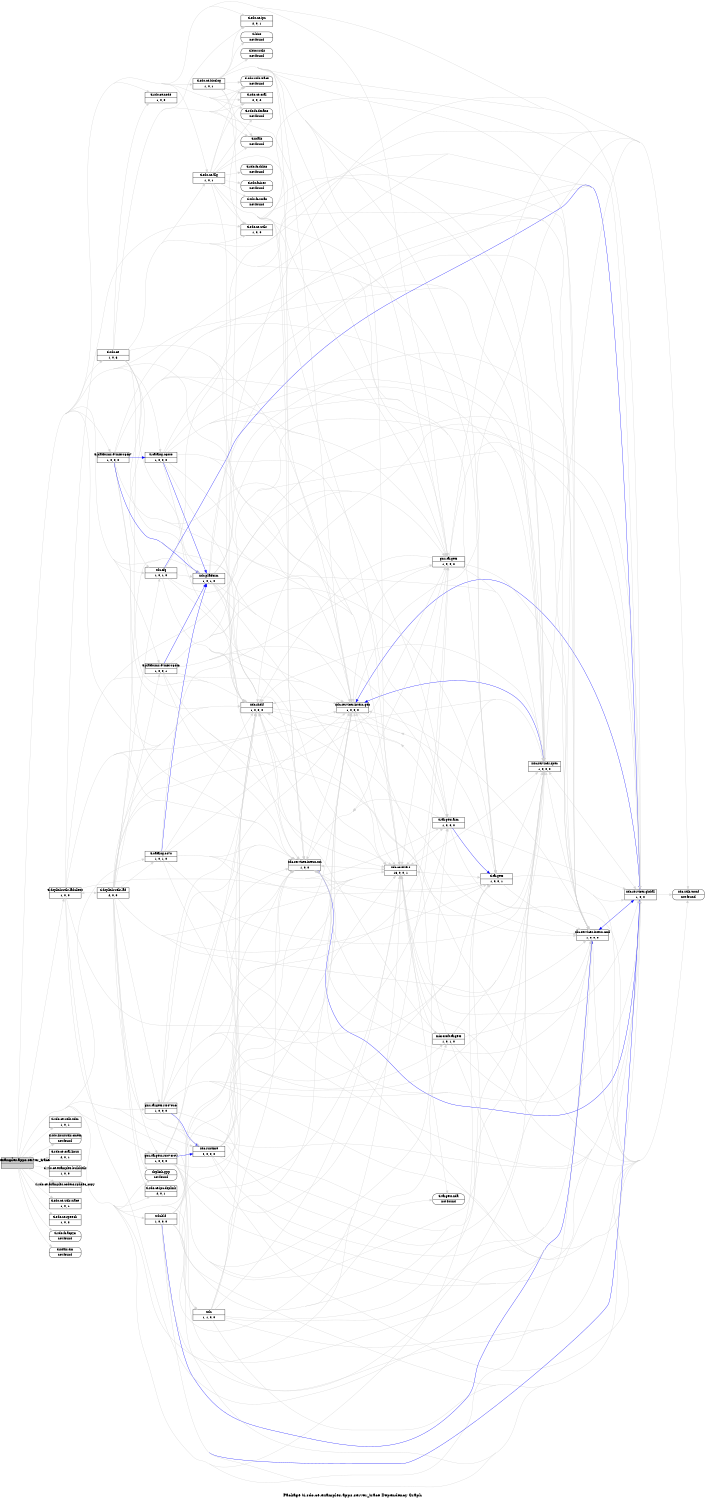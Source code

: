 digraph dependencies {
    label="\nPackage ti.sdo.ce.examples.apps.server_trace Dependency Graph";
    size="7.5,10";
    rankdir=LR;
    ranksep=".75";
    concentrate="true";
    node [fixedsize=true, width=1.5, style=filled, color=black];
    node [font=Helvetica, fontsize=12, fillcolor=lightgrey];
    ti_sdo_ce_examples_apps_server_trace [shape=record,label="ti.sdo.ce.examples.apps.server_trace|", URL="package.rel.xml"];
    node [fontsize=10, fillcolor=white];

    edge [style=solid, color=blue]

    edge [style=solid, color=lightgrey]
    xdc_shelf [shape=record,label="xdc.shelf|1, 0, 0, 0", URL="../../../../../../../../../../../../rtree/install/trees/products/xdcprod-h24/product/Linux/xdc_3_00_06/packages/xdc/shelf/package/package.rel.svg"];
    ti_sdo_ce_examples_apps_server_trace -> xdc_shelf;
    dsplink_gpp [shape=record,label="dsplink.gpp|not found"style=rounded, ];
    ti_sdo_ce_examples_apps_server_trace -> dsplink_gpp;
    ti_sdo_ce_utils_xdm [shape=record,label="ti.sdo.ce.utils.xdm|1, 0, 1", URL="../../../../utils/xdm/package/package.rel.svg"];
    ti_sdo_ce_examples_apps_server_trace -> ti_sdo_ce_utils_xdm;
    gnu_targets_rts470uC [shape=record,label="gnu.targets.rts470uC|1, 0, 0, 0", URL="../../../../../../../../../../../../rtree/install/trees/products/xdcprod-h24/product/Linux/xdc_3_00_06/packages/gnu/targets/rts470uC/package/package.rel.svg"];
    ti_sdo_ce_examples_apps_server_trace -> gnu_targets_rts470uC;
    ti_sdo_ce_bioslog [shape=record,label="ti.sdo.ce.bioslog|1, 0, 1", URL="../../../../bioslog/package/package.rel.svg"];
    ti_sdo_ce_examples_apps_server_trace -> ti_sdo_ce_bioslog;
    xdc_services_intern_xsr [shape=record,label="xdc.services.intern.xsr|1, 0, 0", URL="../../../../../../../../../../../../rtree/install/trees/products/xdcprod-h24/product/Linux/xdc_3_00_06/packages/xdc/services/intern/xsr/package/package.rel.svg"];
    ti_sdo_ce_examples_apps_server_trace -> xdc_services_intern_xsr;
    ti_sdo_ce [shape=record,label="ti.sdo.ce|1, 0, 6", URL="../../../../package/package.rel.svg"];
    ti_sdo_ce_examples_apps_server_trace -> ti_sdo_ce;
    ti_sdo_ce_node [shape=record,label="ti.sdo.ce.node|1, 0, 0", URL="../../../../node/package/package.rel.svg"];
    ti_sdo_ce_examples_apps_server_trace -> ti_sdo_ce_node;
    xdc [shape=record,label="xdc|1, 1, 0, 0", URL="../../../../../../../../../../../../rtree/install/trees/products/xdcprod-h24/product/Linux/xdc_3_00_06/packages/xdc/package/package.rel.svg"];
    ti_sdo_ce_examples_apps_server_trace -> xdc;
    xdc_services_intern_gen [shape=record,label="xdc.services.intern.gen|1, 0, 0, 0", URL="../../../../../../../../../../../../rtree/install/trees/products/xdcprod-h24/product/Linux/xdc_3_00_06/packages/xdc/services/intern/gen/package/package.rel.svg"];
    ti_sdo_ce_examples_apps_server_trace -> xdc_services_intern_gen;
    ti_sdo_linuxutils_cmem [shape=record,label="ti.sdo.linuxutils.cmem|not found"style=rounded, ];
    ti_sdo_ce_examples_apps_server_trace -> ti_sdo_linuxutils_cmem;
    xdc_services_global [shape=record,label="xdc.services.global|1, 0, 0", URL="../../../../../../../../../../../../rtree/install/trees/products/xdcprod-h24/product/Linux/xdc_3_00_06/packages/xdc/services/global/package/package.rel.svg"];
    ti_sdo_ce_examples_apps_server_trace -> xdc_services_global;
    ti_sdo_ce_osal_linux [shape=record,label="ti.sdo.ce.osal.linux|2, 0, 1", URL="../../../../osal/linux/package/package.rel.svg"];
    ti_sdo_ce_examples_apps_server_trace -> ti_sdo_ce_osal_linux;
    ti_sdo_ce_examples_buildutils [shape=record,label="ti.sdo.ce.examples.buildutils|1, 0, 0", URL="../../../buildutils/package/package.rel.svg"];
    ti_sdo_ce_examples_apps_server_trace -> ti_sdo_ce_examples_buildutils;
    xdc_platform [shape=record,label="xdc.platform|1, 0, 1, 0", URL="../../../../../../../../../../../../rtree/install/trees/products/xdcprod-h24/product/Linux/xdc_3_00_06/packages/xdc/platform/package/package.rel.svg"];
    ti_sdo_ce_examples_apps_server_trace -> xdc_platform;
    ti_sdo_ce_ipc [shape=record,label="ti.sdo.ce.ipc|2, 0, 1", URL="../../../../ipc/package/package.rel.svg"];
    ti_sdo_ce_examples_apps_server_trace -> ti_sdo_ce_ipc;
    xdc_runtime [shape=record,label="xdc.runtime|2, 0, 0, 0", URL="../../../../../../../../../../../../rtree/install/trees/products/xdcprod-h24/product/Linux/xdc_3_00_06/packages/xdc/runtime/package/package.rel.svg"];
    ti_sdo_ce_examples_apps_server_trace -> xdc_runtime;
    ti_catalog_c6000 [shape=record,label="ti.catalog.c6000|1, 0, 0, 0", URL="../../../../../../../../../../../../rtree/install/trees/products/xdcprod-h24/product/Linux/xdc_3_00_06/packages/ti/catalog/c6000/package/package.rel.svg"];
    ti_sdo_ce_examples_apps_server_trace -> ti_catalog_c6000;
    xdc_cfg [shape=record,label="xdc.cfg|1, 0, 1, 0", URL="../../../../../../../../../../../../rtree/install/trees/products/xdcprod-h24/product/Linux/xdc_3_00_06/packages/xdc/cfg/package/package.rel.svg"];
    ti_sdo_ce_examples_apps_server_trace -> xdc_cfg;
    ti_sdo_ce_ipc_dsplink [shape=record,label="ti.sdo.ce.ipc.dsplink|2, 0, 1", URL="../../../../ipc/dsplink/package/package.rel.svg"];
    ti_sdo_ce_examples_apps_server_trace -> ti_sdo_ce_ipc_dsplink;
    ti_sdo_ce_alg [shape=record,label="ti.sdo.ce.alg|1, 0, 1", URL="../../../../alg/package/package.rel.svg"];
    ti_sdo_ce_examples_apps_server_trace -> ti_sdo_ce_alg;
    ti_platforms_evmDM6446 [shape=record,label="ti.platforms.evmDM6446|1, 0, 0, 1", URL="../../../../../../../../../../../../rtree/install/trees/products/xdcprod-h24/product/Linux/xdc_3_00_06/packages/ti/platforms/evmDM6446/package/package.rel.svg"];
    ti_sdo_ce_examples_apps_server_trace -> ti_platforms_evmDM6446;
    ti_targets [shape=record,label="ti.targets|1, 0, 0, 1", URL="../../../../../../../../../../../../rtree/install/trees/products/xdcprod-h24/product/Linux/xdc_3_00_06/packages/ti/targets/package/package.rel.svg"];
    ti_sdo_ce_examples_apps_server_trace -> ti_targets;
    xdc_services_intern_cmd [shape=record,label="xdc.services.intern.cmd|1, 0, 0, 0", URL="../../../../../../../../../../../../rtree/install/trees/products/xdcprod-h24/product/Linux/xdc_3_00_06/packages/xdc/services/intern/cmd/package/package.rel.svg"];
    ti_sdo_ce_examples_apps_server_trace -> xdc_services_intern_cmd;
    ti_sdo_ce_examples_codecs_sphdec_copy [shape=record,label="ti.sdo.ce.examples.codecs.sphdec_copy|", URL="../../../codecs/sphdec_copy/package/package.rel.svg"];
    ti_sdo_ce_examples_apps_server_trace -> ti_sdo_ce_examples_codecs_sphdec_copy;
    xdc_bld [shape=record,label="xdc.bld|1, 0, 0, 0", URL="../../../../../../../../../../../../rtree/install/trees/products/xdcprod-h24/product/Linux/xdc_3_00_06/packages/xdc/bld/package/package.rel.svg"];
    ti_sdo_ce_examples_apps_server_trace -> xdc_bld;
    ti_sdo_ce_utils_trace [shape=record,label="ti.sdo.ce.utils.trace|1, 0, 1", URL="../../../../utils/trace/package/package.rel.svg"];
    ti_sdo_ce_examples_apps_server_trace -> ti_sdo_ce_utils_trace;
    ti_sdo_utils_trace [shape=record,label="ti.sdo.utils.trace|not found"style=rounded, ];
    ti_sdo_ce_examples_apps_server_trace -> ti_sdo_utils_trace;
    gnu_targets_rts470MV [shape=record,label="gnu.targets.rts470MV|1, 0, 0, 0", URL="../../../../../../../../../../../../rtree/install/trees/products/xdcprod-h24/product/Linux/xdc_3_00_06/packages/gnu/targets/rts470MV/package/package.rel.svg"];
    ti_sdo_ce_examples_apps_server_trace -> gnu_targets_rts470MV;
    ti_sdo_ce_speech [shape=record,label="ti.sdo.ce.speech|1, 0, 2", URL="../../../../speech/package/package.rel.svg"];
    ti_sdo_ce_examples_apps_server_trace -> ti_sdo_ce_speech;
    gnu_targets [shape=record,label="gnu.targets|1, 0, 0, 2", URL="../../../../../../../../../../../../rtree/install/trees/products/xdcprod-h24/product/Linux/xdc_3_00_06/packages/gnu/targets/package/package.rel.svg"];
    ti_sdo_ce_examples_apps_server_trace -> gnu_targets;
    ti_catalog_c470 [shape=record,label="ti.catalog.c470|1, 0, 1, 0", URL="../../../../../../../../../../../../rtree/install/trees/products/xdcprod-h24/product/Linux/xdc_3_00_06/packages/ti/catalog/c470/package/package.rel.svg"];
    ti_sdo_ce_examples_apps_server_trace -> ti_catalog_c470;
    ti_sdo_ce_osal [shape=record,label="ti.sdo.ce.osal|2, 0, 2", URL="../../../../osal/package/package.rel.svg"];
    ti_sdo_ce_examples_apps_server_trace -> ti_sdo_ce_osal;
    xdc_services_spec [shape=record,label="xdc.services.spec|1, 0, 0, 0", URL="../../../../../../../../../../../../rtree/install/trees/products/xdcprod-h24/product/Linux/xdc_3_00_06/packages/xdc/services/spec/package/package.rel.svg"];
    ti_sdo_ce_examples_apps_server_trace -> xdc_services_spec;
    xdc_corevers [shape=record,label="xdc.corevers|16, 0, 0, 1", URL="../../../../../../../../../../../../rtree/install/trees/products/xdcprod-h24/product/Linux/xdc_3_00_06/packages/xdc/corevers/package/package.rel.svg"];
    ti_sdo_ce_examples_apps_server_trace -> xdc_corevers;
    ti_sdo_fc_acpy3 [shape=record,label="ti.sdo.fc.acpy3|not found"style=rounded, ];
    ti_sdo_ce_examples_apps_server_trace -> ti_sdo_fc_acpy3;
    ti_dsplink_utils_ladclient [shape=record,label="ti.dsplink.utils.ladclient|1, 0, 0", URL="../../../../../../dsplink/utils/ladclient/package/package.rel.svg"];
    ti_sdo_ce_examples_apps_server_trace -> ti_dsplink_utils_ladclient;
    ti_xdais_dm [shape=record,label="ti.xdais.dm|not found"style=rounded, ];
    ti_sdo_ce_examples_apps_server_trace -> ti_xdais_dm;
    ti_sdo_fc_dman3 [shape=record,label="ti.sdo.fc.dman3|not found"style=rounded, ];
    ti_sdo_ce_examples_apps_server_trace -> ti_sdo_fc_dman3;
    ti_xdais [shape=record,label="ti.xdais|not found"style=rounded, ];
    ti_sdo_ce_examples_apps_server_trace -> ti_xdais;
    ti_platforms_evmDM6467 [shape=record,label="ti.platforms.evmDM6467|1, 0, 0, 0", URL="../../../../../../../../../../../../rtree/install/trees/products/xdcprod-h24/product/Linux/xdc_3_00_06/packages/ti/platforms/evmDM6467/package/package.rel.svg"];
    ti_sdo_ce_examples_apps_server_trace -> ti_platforms_evmDM6467;

    edge [style=solid, color=blue]
    ti_platforms_evmDM6467 -> ti_catalog_c6000;
    ti_platforms_evmDM6467 -> xdc_platform;

    edge [style=solid, color=lightgrey]
    ti_targets_arm [shape=record,label="ti.targets.arm|1, 0, 0, 0", URL="../../../../../../../../../../../../rtree/install/trees/products/xdcprod-h24/product/Linux/xdc_3_00_06/packages/ti/targets/arm/package/package.rel.svg"];
    ti_platforms_evmDM6467 -> ti_targets_arm;
    ti_platforms_evmDM6467 -> xdc_shelf;
    ti_platforms_evmDM6467 -> xdc_services_intern_cmd;
    ti_platforms_evmDM6467 -> xdc_services_intern_xsr;
    ti_platforms_evmDM6467 -> xdc_services_global;
    ti_platforms_evmDM6467 -> xdc_services_spec;
    ti_platforms_evmDM6467 -> xdc_platform;
    ti_platforms_evmDM6467 -> xdc_services_intern_gen;
    ti_platforms_evmDM6467 -> ti_catalog_c6000;
    ti_platforms_evmDM6467 -> ti_targets;
    ti_platforms_evmDM6467 -> xdc_corevers;
    ti_platforms_evmDM6467 -> gnu_targets;

    edge [style=solid, color=blue]
    ti_targets_arm -> ti_targets;

    edge [style=solid, color=lightgrey]
    ti_targets_arm -> xdc_services_intern_gen;
    ti_targets_arm -> xdc_services_global;
    ti_targets_arm -> ti_targets;
    ti_targets_arm -> xdc_shelf;
    xdc_utils_tconf [shape=record,label="xdc.utils.tconf|not found"style=rounded, ];
    ti_targets_arm -> xdc_utils_tconf;
    ti_targets_arm -> xdc_services_intern_cmd;
    ti_targets_arm -> xdc_services_intern_xsr;
    ti_targets_arm -> xdc_corevers;
    ti_targets_arm -> xdc_services_spec;

    edge [style=solid, color=blue]

    edge [style=solid, color=lightgrey]

    edge [style=solid, color=blue]

    edge [style=solid, color=lightgrey]

    edge [style=solid, color=blue]

    edge [style=solid, color=lightgrey]

    edge [style=solid, color=blue]

    edge [style=solid, color=lightgrey]

    edge [style=solid, color=blue]

    edge [style=solid, color=lightgrey]
    ti_dsplink_utils_ladclient -> ti_targets;
    ti_dsplink_utils_ladclient -> xdc_services_intern_cmd;
    ti_dsplink_utils_ladclient -> gnu_targets;
    ti_sdo_ce_utils [shape=record,label="ti.sdo.ce.utils|1, 0, 0", URL="../../../../utils/package/package.rel.svg"];
    ti_dsplink_utils_ladclient -> ti_sdo_ce_utils;
    ti_dsplink_utils_ladclient -> xdc_services_intern_xsr;
    ti_dsplink_utils_lad [shape=record,label="ti.dsplink.utils.lad|2, 0, 0", URL="../../../../../../dsplink/utils/lad/package/package.rel.svg"];
    ti_dsplink_utils_ladclient -> ti_dsplink_utils_lad;
    ti_dsplink_utils_ladclient -> xdc_services_global;
    ti_dsplink_utils_ladclient -> xdc_services_intern_gen;
    ti_dsplink_utils_ladclient -> xdc_shelf;
    ti_dsplink_utils_ladclient -> xdc_services_spec;
    ti_dsplink_utils_ladclient -> xdc_corevers;

    edge [style=solid, color=blue]

    edge [style=solid, color=lightgrey]
    ti_dsplink_utils_lad -> xdc_services_intern_cmd;
    ti_dsplink_utils_lad -> gnu_targets;
    ti_dsplink_utils_lad -> ti_platforms_evmDM6446;
    ti_dsplink_utils_lad -> ti_catalog_c470;
    ti_dsplink_utils_lad -> xdc_corevers;
    ti_dsplink_utils_lad -> xdc_shelf;
    ti_dsplink_utils_lad -> xdc_runtime;
    ti_dsplink_utils_lad -> ti_targets;
    ti_dsplink_utils_lad -> xdc_services_intern_gen;
    ti_dsplink_utils_lad -> gnu_targets_rts470MV;
    ti_dsplink_utils_lad -> dsplink_gpp;
    ti_dsplink_utils_lad -> ti_sdo_ce_ipc_dsplink;
    ti_dsplink_utils_lad -> xdc_cfg;
    ti_dsplink_utils_lad -> xdc_services_intern_xsr;
    ti_dsplink_utils_lad -> xdc_services_global;
    ti_dsplink_utils_lad -> gnu_targets_rts470uC;
    ti_dsplink_utils_lad -> xdc_services_spec;
    ti_dsplink_utils_lad -> xdc_platform;
    ti_dsplink_utils_lad -> ti_dsplink_utils_ladclient;

    edge [style=solid, color=blue]

    edge [style=solid, color=lightgrey]

    edge [style=solid, color=blue]

    edge [style=solid, color=lightgrey]

    edge [style=solid, color=blue]

    edge [style=solid, color=lightgrey]
    xdc_corevers -> xdc_services_intern_gen;
    xdc_corevers -> gnu_targets;
    xdc_corevers -> xdc_services_global;
    xdc_corevers -> ti_targets;
    xdc_corevers -> ti_targets_arm;
    xdc_corevers -> xdc_shelf;
    xdc_corevers -> xdc_utils_tconf;
    ti_targets_nda [shape=record,label="ti.targets.nda|not found"style=rounded, ];
    xdc_corevers -> ti_targets_nda;
    xdc_corevers -> xdc_services_intern_cmd;
    xdc_corevers -> xdc_services_intern_xsr;
    xdc_corevers -> xdc_services_spec;
    microsoft_targets [shape=record,label="microsoft.targets|1, 0, 1, 0", URL="../../../../../../../../../../../../rtree/install/trees/products/xdcprod-h24/product/Linux/xdc_3_00_06/packages/microsoft/targets/package/package.rel.svg"];
    xdc_corevers -> microsoft_targets;

    edge [style=solid, color=blue]

    edge [style=solid, color=lightgrey]
    microsoft_targets -> xdc_services_intern_gen;
    microsoft_targets -> xdc_services_global;
    microsoft_targets -> xdc_shelf;
    microsoft_targets -> xdc_utils_tconf;
    microsoft_targets -> xdc_services_intern_cmd;
    microsoft_targets -> xdc_services_intern_xsr;
    microsoft_targets -> xdc_corevers;
    microsoft_targets -> xdc_services_spec;

    edge [style=solid, color=blue]

    edge [style=solid, color=lightgrey]

    edge [style=solid, color=blue]
    xdc_services_spec -> xdc_shelf;

    edge [style=solid, color=lightgrey]
    xdc_services_spec -> xdc_services_intern_gen;
    xdc_services_spec -> xdc_services_global;
    xdc_services_spec -> xdc_shelf;
    xdc_services_spec -> xdc_utils_tconf;
    xdc_services_spec -> xdc_services_intern_cmd;
    xdc_services_spec -> xdc_services_intern_xsr;
    xdc_services_spec -> xdc_corevers;

    edge [style=solid, color=blue]

    edge [style=solid, color=lightgrey]

    edge [style=solid, color=blue]
    ti_catalog_c470 -> xdc_platform;

    edge [style=solid, color=lightgrey]
    ti_catalog_c470 -> ti_targets_arm;
    ti_catalog_c470 -> xdc_shelf;
    ti_catalog_c470 -> xdc_services_intern_cmd;
    ti_catalog_c470 -> xdc_services_global;
    ti_catalog_c470 -> xdc_services_intern_xsr;
    ti_catalog_c470 -> xdc_services_spec;
    ti_catalog_c470 -> xdc_platform;
    ti_catalog_c470 -> xdc_services_intern_gen;
    ti_catalog_c470 -> ti_targets;
    ti_catalog_c470 -> xdc_corevers;
    ti_catalog_c470 -> gnu_targets;

    edge [style=solid, color=blue]

    edge [style=solid, color=lightgrey]
    gnu_targets -> xdc_services_intern_gen;
    gnu_targets -> xdc_services_global;
    gnu_targets -> xdc_shelf;
    gnu_targets -> xdc_utils_tconf;
    gnu_targets -> xdc_services_intern_cmd;
    gnu_targets -> xdc_services_intern_xsr;
    gnu_targets -> xdc_corevers;
    gnu_targets -> xdc_services_spec;

    edge [style=solid, color=blue]

    edge [style=solid, color=lightgrey]

    edge [style=solid, color=blue]
    gnu_targets_rts470MV -> xdc_runtime;

    edge [style=solid, color=lightgrey]
    gnu_targets_rts470MV -> xdc_services_intern_cmd;
    gnu_targets_rts470MV -> xdc_utils_tconf;
    gnu_targets_rts470MV -> ti_targets;
    gnu_targets_rts470MV -> gnu_targets;
    gnu_targets_rts470MV -> xdc_runtime;
    gnu_targets_rts470MV -> xdc_services_intern_gen;
    gnu_targets_rts470MV -> xdc_corevers;
    gnu_targets_rts470MV -> ti_targets_nda;
    gnu_targets_rts470MV -> xdc_services_spec;
    gnu_targets_rts470MV -> xdc_services_global;
    gnu_targets_rts470MV -> microsoft_targets;
    gnu_targets_rts470MV -> ti_targets_arm;
    gnu_targets_rts470MV -> xdc_shelf;
    gnu_targets_rts470MV -> xdc_services_intern_xsr;

    edge [style=solid, color=blue]

    edge [style=solid, color=lightgrey]

    edge [style=solid, color=blue]

    edge [style=solid, color=lightgrey]

    edge [style=solid, color=blue]
    xdc_bld -> xdc_services_global;
    xdc_bld -> xdc_services_intern_cmd;

    edge [style=solid, color=lightgrey]
    xdc_bld -> xdc_services_intern_gen;
    xdc_bld -> xdc_services_global;
    xdc_bld -> xdc_shelf;
    xdc_bld -> xdc_utils_tconf;
    xdc_bld -> xdc_services_intern_cmd;
    xdc_bld -> xdc_services_intern_xsr;
    xdc_bld -> xdc;
    xdc_bld -> xdc_corevers;
    xdc_bld -> xdc_services_spec;

    edge [style=solid, color=blue]

    edge [style=solid, color=lightgrey]

    edge [style=solid, color=blue]
    xdc_services_intern_cmd -> xdc_shelf;
    xdc_services_intern_cmd -> xdc_services_spec;
    xdc_services_intern_cmd -> xdc_services_global;
    xdc_services_intern_cmd -> xdc_services_intern_gen;

    edge [style=solid, color=lightgrey]
    xdc_services_intern_cmd -> xdc_services_intern_gen;
    xdc_services_intern_cmd -> xdc_services_global;
    xdc_services_intern_cmd -> xdc_shelf;
    xdc_services_intern_cmd -> xdc_utils_tconf;
    xdc_services_intern_cmd -> xdc_services_intern_xsr;
    xdc_services_intern_cmd -> xdc_corevers;
    xdc_services_intern_cmd -> xdc_services_spec;

    edge [style=solid, color=blue]

    edge [style=solid, color=lightgrey]
    ti_targets -> xdc_services_intern_gen;
    ti_targets -> xdc_services_global;
    ti_targets -> xdc_shelf;
    ti_targets -> xdc_utils_tconf;
    ti_targets -> xdc_services_intern_cmd;
    ti_targets -> xdc_services_intern_xsr;
    ti_targets -> xdc_corevers;
    ti_targets -> xdc_services_spec;

    edge [style=solid, color=blue]
    ti_platforms_evmDM6446 -> xdc_platform;

    edge [style=solid, color=lightgrey]
    ti_platforms_evmDM6446 -> ti_targets_arm;
    ti_platforms_evmDM6446 -> xdc_shelf;
    ti_platforms_evmDM6446 -> xdc_services_intern_cmd;
    ti_platforms_evmDM6446 -> xdc_services_global;
    ti_platforms_evmDM6446 -> xdc_services_intern_xsr;
    ti_platforms_evmDM6446 -> xdc_services_spec;
    ti_platforms_evmDM6446 -> xdc_platform;
    ti_platforms_evmDM6446 -> xdc_services_intern_gen;
    ti_platforms_evmDM6446 -> ti_targets;
    ti_platforms_evmDM6446 -> xdc_corevers;
    ti_platforms_evmDM6446 -> gnu_targets;

    edge [style=solid, color=blue]

    edge [style=solid, color=lightgrey]
    ti_sdo_ce_alg -> xdc_services_intern_cmd;
    ti_sdo_ce_alg -> gnu_targets;
    ti_sdo_ce_alg -> ti_sdo_utils_trace;
    ti_sdo_ce_alg -> xdc_corevers;
    ti_sdo_ce_alg -> xdc_shelf;
    ti_sdo_ce_alg -> ti_targets;
    ti_sdo_ce_alg -> ti_sdo_ce_osal;
    ti_sdo_fc_ires [shape=record,label="ti.sdo.fc.ires|not found"style=rounded, ];
    ti_sdo_ce_alg -> ti_sdo_fc_ires;
    ti_sdo_ce_alg -> ti_xdais;
    ti_sdo_ce_alg -> xdc_services_intern_gen;
    ti_sdo_fc_rman [shape=record,label="ti.sdo.fc.rman|not found"style=rounded, ];
    ti_sdo_ce_alg -> ti_sdo_fc_rman;
    ti_sdo_fc_dskt2 [shape=record,label="ti.sdo.fc.dskt2|not found"style=rounded, ];
    ti_sdo_ce_alg -> ti_sdo_fc_dskt2;
    ti_sdo_ce_alg -> ti_sdo_ce_utils;
    ti_sdo_ce_alg -> ti_sdo_fc_dman3;
    ti_sdo_ce_alg -> xdc_services_intern_xsr;
    ti_sdo_ce_alg -> xdc_services_global;
    ti_sdo_ce_alg -> xdc_services_spec;

    edge [style=solid, color=blue]

    edge [style=solid, color=lightgrey]

    edge [style=solid, color=blue]

    edge [style=solid, color=lightgrey]

    edge [style=solid, color=blue]

    edge [style=solid, color=lightgrey]

    edge [style=solid, color=blue]

    edge [style=solid, color=lightgrey]

    edge [style=solid, color=blue]
    xdc_cfg -> xdc_services_global;

    edge [style=solid, color=lightgrey]
    xdc_cfg -> xdc_services_intern_gen;
    xdc_cfg -> xdc_services_global;
    xdc_cfg -> xdc_platform;
    xdc_cfg -> xdc_shelf;
    xdc_cfg -> xdc_utils_tconf;
    xdc_cfg -> xdc_services_intern_cmd;
    xdc_cfg -> xdc_services_intern_xsr;
    xdc_cfg -> xdc_corevers;
    xdc_cfg -> xdc_services_spec;

    edge [style=solid, color=blue]
    ti_catalog_c6000 -> xdc_platform;

    edge [style=solid, color=lightgrey]
    ti_catalog_c6000 -> ti_targets_arm;
    ti_catalog_c6000 -> xdc_shelf;
    ti_catalog_c6000 -> xdc_services_intern_cmd;
    ti_catalog_c6000 -> xdc_services_global;
    ti_catalog_c6000 -> xdc_services_intern_xsr;
    ti_catalog_c6000 -> xdc_services_spec;
    ti_catalog_c6000 -> xdc_platform;
    ti_catalog_c6000 -> xdc_services_intern_gen;
    ti_catalog_c6000 -> ti_targets;
    ti_catalog_c6000 -> xdc_corevers;
    ti_catalog_c6000 -> gnu_targets;

    edge [style=solid, color=blue]

    edge [style=solid, color=lightgrey]
    xdc_runtime -> xdc_services_intern_gen;
    xdc_runtime -> xdc_services_global;
    xdc_runtime -> xdc_shelf;
    xdc_runtime -> xdc_utils_tconf;
    xdc_runtime -> xdc_services_intern_cmd;
    xdc_runtime -> xdc_services_intern_xsr;
    xdc_runtime -> xdc_corevers;
    xdc_runtime -> xdc_services_spec;

    edge [style=solid, color=blue]

    edge [style=solid, color=lightgrey]

    edge [style=solid, color=blue]

    edge [style=solid, color=lightgrey]
    xdc_platform -> xdc_services_intern_gen;
    xdc_platform -> xdc_services_global;
    xdc_platform -> xdc_shelf;
    xdc_platform -> xdc_utils_tconf;
    xdc_platform -> xdc_services_intern_cmd;
    xdc_platform -> xdc_services_intern_xsr;
    xdc_platform -> xdc_corevers;
    xdc_platform -> xdc_services_spec;

    edge [style=solid, color=blue]

    edge [style=solid, color=lightgrey]

    edge [style=solid, color=blue]

    edge [style=solid, color=lightgrey]

    edge [style=solid, color=blue]

    edge [style=solid, color=lightgrey]
    xdc_services_global -> xdc_services_intern_gen;
    xdc_services_global -> xdc_shelf;
    xdc_services_global -> xdc_utils_tconf;
    xdc_services_global -> xdc_services_intern_cmd;
    xdc_services_global -> xdc_services_intern_xsr;
    xdc_services_global -> xdc_corevers;
    xdc_services_global -> xdc_services_spec;

    edge [style=solid, color=blue]

    edge [style=solid, color=lightgrey]

    edge [style=solid, color=blue]
    xdc_services_intern_gen -> xdc_shelf;
    xdc_services_intern_gen -> xdc_services_spec;
    xdc_services_intern_gen -> xdc_services_global;
    xdc_services_intern_gen -> xdc_services_intern_xsr;

    edge [style=solid, color=lightgrey]
    xdc_services_intern_gen -> xdc_services_global;
    xdc_services_intern_gen -> xdc_shelf;
    xdc_services_intern_gen -> xdc_utils_tconf;
    xdc_services_intern_gen -> xdc_services_intern_cmd;
    xdc_services_intern_gen -> xdc_services_intern_xsr;
    xdc_services_intern_gen -> xdc_corevers;
    xdc_services_intern_gen -> xdc_services_spec;

    edge [style=solid, color=blue]

    edge [style=solid, color=lightgrey]
    xdc -> xdc_services_intern_gen;
    xdc -> xdc_services_global;
    xdc -> xdc_shelf;
    xdc -> xdc_utils_tconf;
    xdc -> xdc_services_intern_cmd;
    xdc -> xdc_services_intern_xsr;
    xdc -> xdc_corevers;
    xdc -> xdc_services_spec;

    edge [style=solid, color=blue]

    edge [style=solid, color=lightgrey]

    edge [style=solid, color=blue]

    edge [style=solid, color=lightgrey]
    ti_sdo_ce -> xdc_services_intern_cmd;
    ti_sdo_ce -> gnu_targets;
    ti_sdo_ce -> ti_sdo_utils_trace;
    ti_sdo_ce -> xdc_corevers;
    ti_sdo_ce -> xdc_shelf;
    ti_sdo_ce -> ti_sdo_ce_node;
    ti_sdo_ce -> ti_targets;
    ti_sdo_ce -> ti_sdo_ce_osal;
    ti_sdo_ce -> ti_sdo_ce_ipc;
    ti_sdo_ce -> ti_xdais;
    ti_sdo_ce -> xdc_services_intern_gen;
    ti_sdo_ce -> ti_sdo_ce_alg;
    ti_sdo_ce -> xdc_cfg;
    ti_sdo_ce -> ti_sdo_ce_utils;
    ti_sdo_ce -> xdc_services_intern_xsr;
    ti_sdo_ce -> xdc_services_global;
    ti_sdo_ce -> xdc_services_spec;
    ti_sdo_ce -> xdc_platform;

    edge [style=solid, color=blue]
    xdc_services_intern_xsr -> xdc_services_global;

    edge [style=solid, color=lightgrey]
    xdc_services_intern_xsr -> xdc_services_intern_gen;
    xdc_services_intern_xsr -> xdc_services_global;
    xdc_services_intern_xsr -> xdc_shelf;
    xdc_services_intern_xsr -> xdc_utils_tconf;
    xdc_services_intern_xsr -> xdc_services_intern_cmd;
    xdc_services_intern_xsr -> xdc_corevers;
    xdc_services_intern_xsr -> xdc_services_spec;

    edge [style=solid, color=blue]

    edge [style=solid, color=lightgrey]
    ti_sdo_ce_bioslog -> xdc_services_intern_cmd;
    ti_sdo_ce_bioslog -> gnu_targets;
    ti_sdo_ce_bioslog -> ti_sdo_utils_trace;
    ti_sdo_ce_bioslog -> xdc_corevers;
    ti_sdo_ce_bioslog -> xdc_shelf;
    ti_sdo_ce_bioslog -> ti_targets;
    ti_sdo_ce_bioslog -> ti_sdo_ce_osal;
    ti_sdo_ce_bioslog -> ti_sdo_ce_ipc;
    ti_bios [shape=record,label="ti.bios|not found"style=rounded, ];
    ti_sdo_ce_bioslog -> ti_bios;
    ti_sdo_ce_bioslog -> xdc_services_intern_gen;
    ti_bios_utils [shape=record,label="ti.bios.utils|not found"style=rounded, ];
    ti_sdo_ce_bioslog -> ti_bios_utils;
    ti_sdo_ce_bioslog -> ti_sdo_ce_utils;
    ti_sdo_ce_bioslog -> xdc_services_intern_xsr;
    ti_sdo_ce_bioslog -> xdc_services_global;
    ti_sdo_ce_bioslog -> xdc_services_spec;

    edge [style=solid, color=blue]

    edge [style=solid, color=lightgrey]

    edge [style=solid, color=blue]

    edge [style=solid, color=lightgrey]

    edge [style=solid, color=blue]
    gnu_targets_rts470uC -> xdc_runtime;

    edge [style=solid, color=lightgrey]
    gnu_targets_rts470uC -> xdc_services_intern_cmd;
    gnu_targets_rts470uC -> xdc_utils_tconf;
    gnu_targets_rts470uC -> ti_targets;
    gnu_targets_rts470uC -> gnu_targets;
    gnu_targets_rts470uC -> xdc_runtime;
    gnu_targets_rts470uC -> xdc_services_intern_gen;
    gnu_targets_rts470uC -> xdc_corevers;
    gnu_targets_rts470uC -> ti_targets_nda;
    gnu_targets_rts470uC -> xdc_services_spec;
    gnu_targets_rts470uC -> xdc_services_global;
    gnu_targets_rts470uC -> microsoft_targets;
    gnu_targets_rts470uC -> ti_targets_arm;
    gnu_targets_rts470uC -> xdc_shelf;
    gnu_targets_rts470uC -> xdc_services_intern_xsr;

    edge [style=solid, color=blue]

    edge [style=solid, color=lightgrey]

    edge [style=solid, color=blue]

    edge [style=solid, color=lightgrey]

    edge [style=solid, color=blue]

    edge [style=solid, color=lightgrey]
    xdc_shelf -> xdc_services_intern_gen;
    xdc_shelf -> xdc_services_global;
    xdc_shelf -> xdc_utils_tconf;
    xdc_shelf -> xdc_services_intern_cmd;
    xdc_shelf -> xdc_services_intern_xsr;
    xdc_shelf -> xdc_corevers;
    xdc_shelf -> xdc_services_spec;
}
